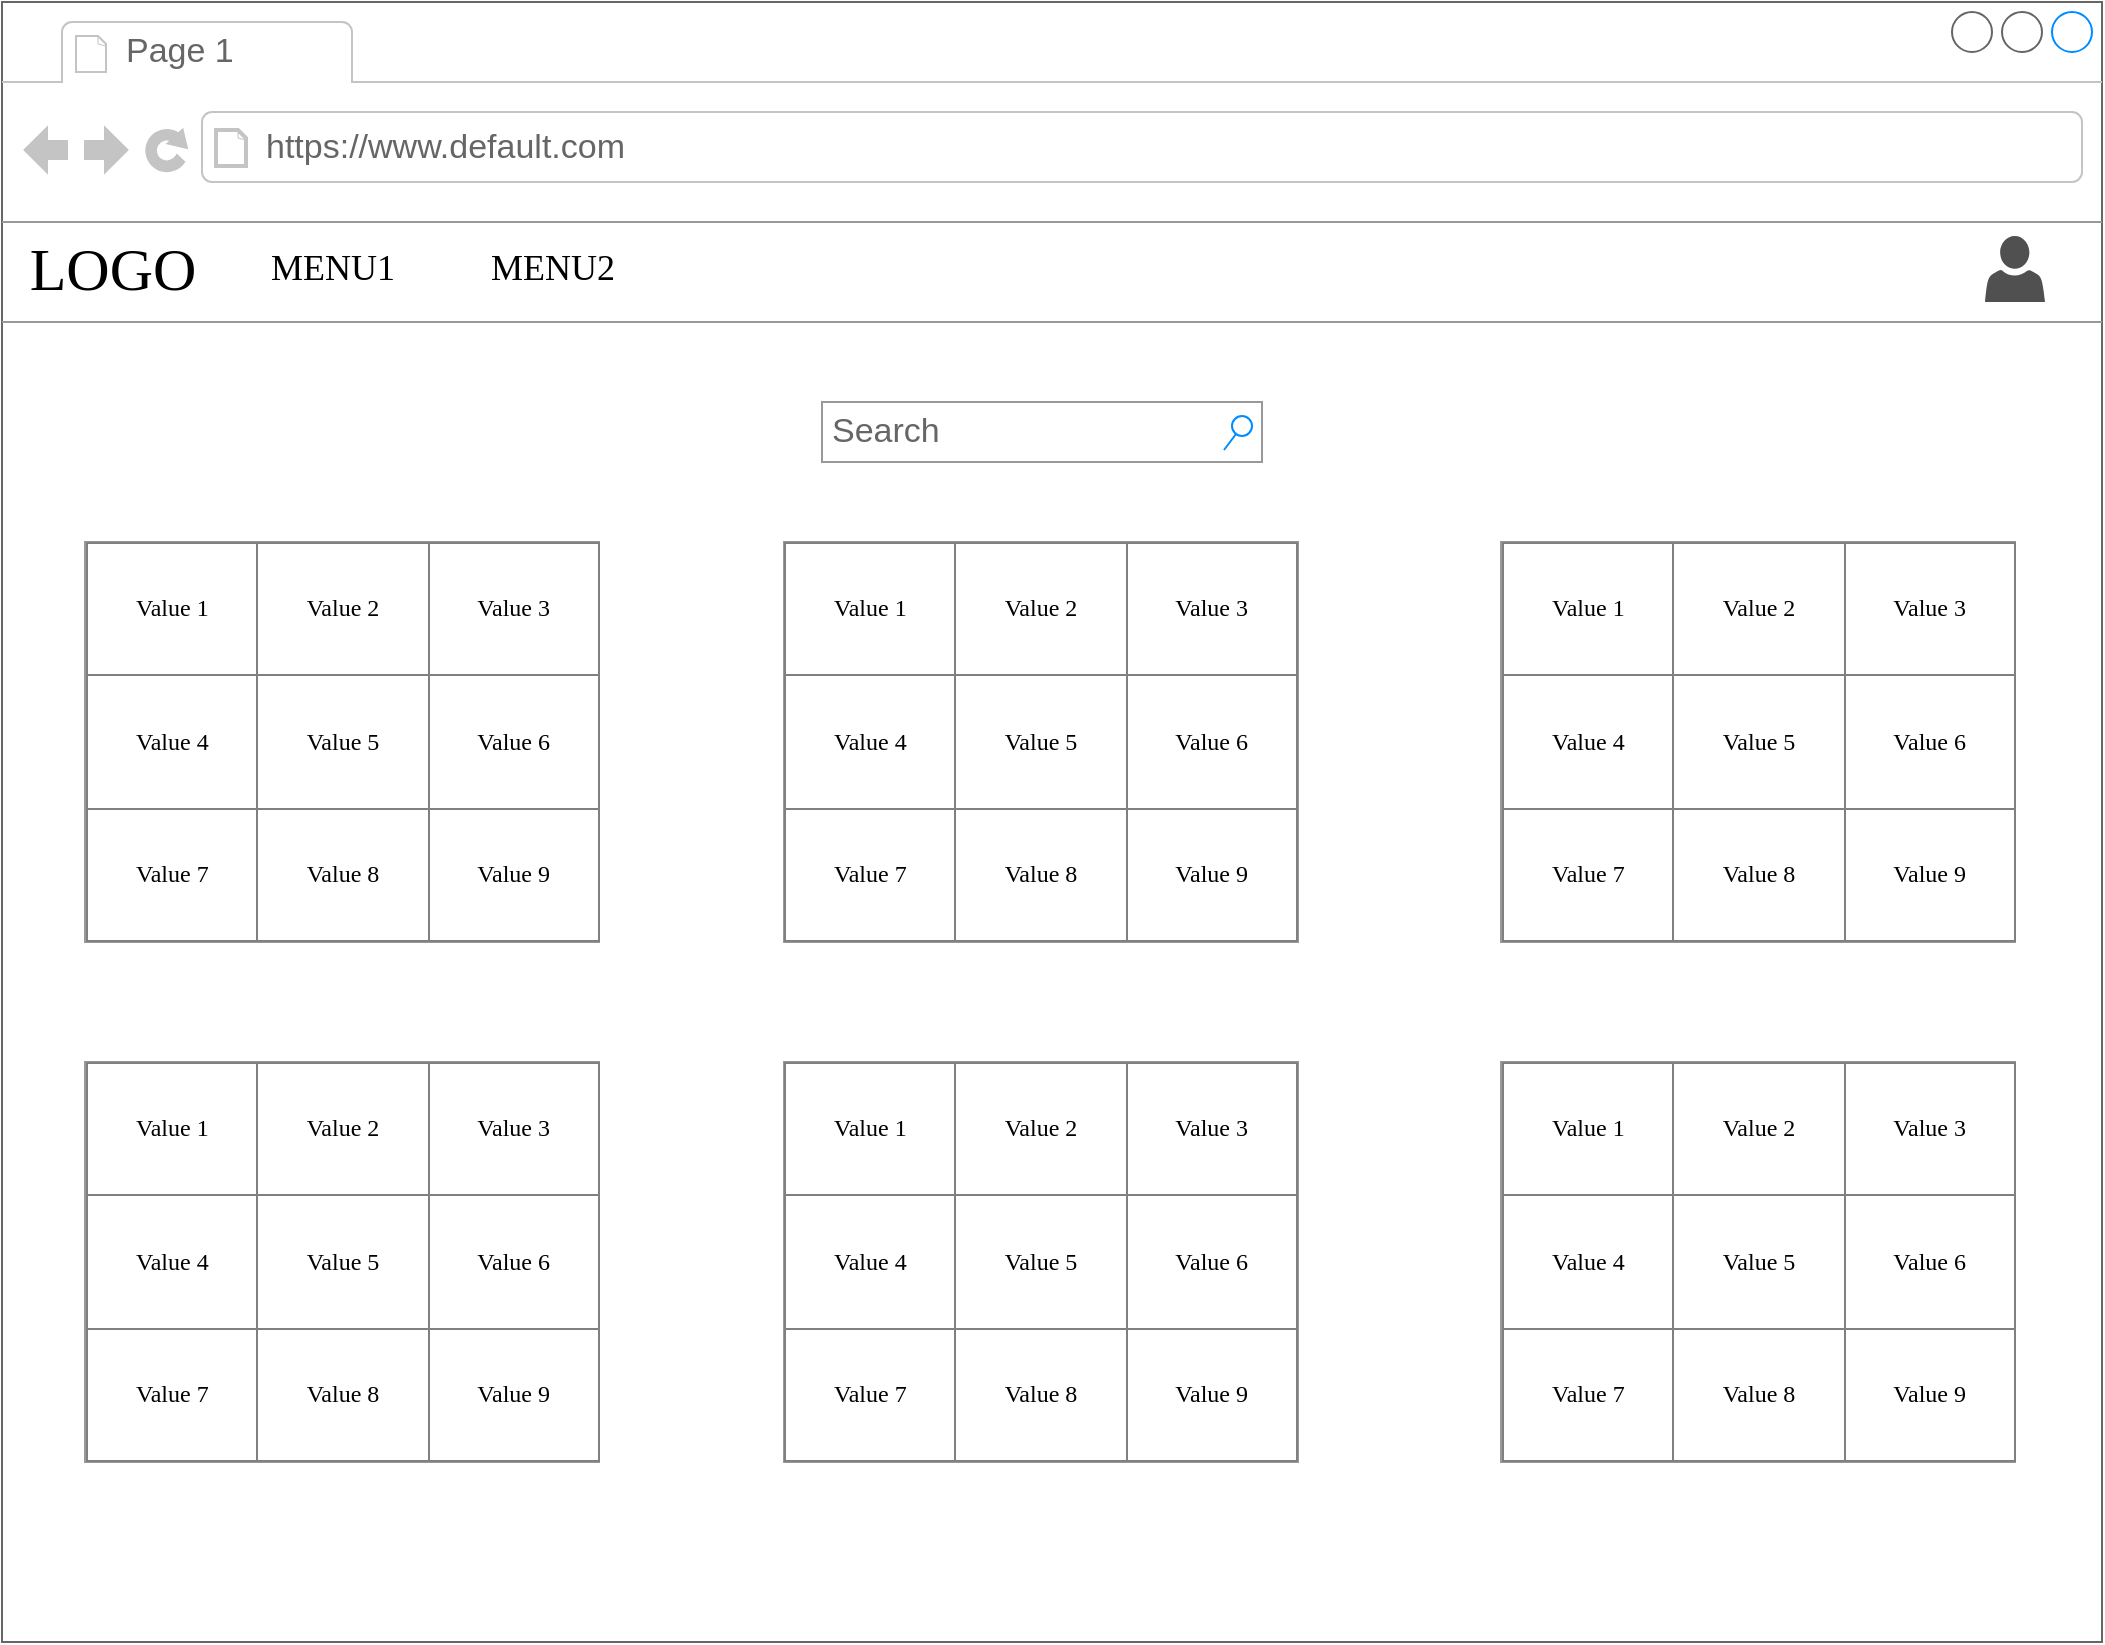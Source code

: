 <mxfile version="12.2.7" type="github" pages="1">
  <diagram name="Page-1" id="2cc2dc42-3aac-f2a9-1cec-7a8b7cbee084">
    <mxGraphModel dx="1408" dy="748" grid="1" gridSize="10" guides="1" tooltips="1" connect="1" arrows="1" fold="1" page="1" pageScale="1" pageWidth="1100" pageHeight="850" background="#ffffff" math="0" shadow="0">
      <root>
        <mxCell id="0"/>
        <mxCell id="1" parent="0"/>
        <mxCell id="7026571954dc6520-1" value="" style="strokeWidth=1;shadow=0;dashed=0;align=center;html=1;shape=mxgraph.mockup.containers.browserWindow;rSize=0;strokeColor=#666666;mainText=,;recursiveResize=0;rounded=0;labelBackgroundColor=none;fontFamily=Verdana;fontSize=12" parent="1" vertex="1">
          <mxGeometry x="30" y="20" width="1050" height="820" as="geometry"/>
        </mxCell>
        <mxCell id="7026571954dc6520-2" value="Page 1" style="strokeWidth=1;shadow=0;dashed=0;align=center;html=1;shape=mxgraph.mockup.containers.anchor;fontSize=17;fontColor=#666666;align=left;" parent="7026571954dc6520-1" vertex="1">
          <mxGeometry x="60" y="12" width="110" height="26" as="geometry"/>
        </mxCell>
        <mxCell id="7026571954dc6520-3" value="https://www.default.com" style="strokeWidth=1;shadow=0;dashed=0;align=center;html=1;shape=mxgraph.mockup.containers.anchor;rSize=0;fontSize=17;fontColor=#666666;align=left;" parent="7026571954dc6520-1" vertex="1">
          <mxGeometry x="130" y="60" width="250" height="26" as="geometry"/>
        </mxCell>
        <mxCell id="7026571954dc6520-14" value="Search" style="strokeWidth=1;shadow=0;dashed=0;align=center;html=1;shape=mxgraph.mockup.forms.searchBox;strokeColor=#999999;mainText=;strokeColor2=#008cff;fontColor=#666666;fontSize=17;align=left;spacingLeft=3;rounded=0;labelBackgroundColor=none;" parent="7026571954dc6520-1" vertex="1">
          <mxGeometry x="410" y="200" width="220" height="30" as="geometry"/>
        </mxCell>
        <mxCell id="7026571954dc6520-15" value="" style="verticalLabelPosition=bottom;shadow=0;dashed=0;align=center;html=1;verticalAlign=top;strokeWidth=1;shape=mxgraph.mockup.markup.line;strokeColor=#999999;rounded=0;labelBackgroundColor=none;fillColor=#ffffff;fontFamily=Verdana;fontSize=12;fontColor=#000000;" parent="7026571954dc6520-1" vertex="1">
          <mxGeometry y="150" width="1050" height="20" as="geometry"/>
        </mxCell>
        <mxCell id="v0dwD4PK1GCNSTOv3Fgv-1" value="" style="verticalLabelPosition=bottom;shadow=0;dashed=0;align=center;html=1;verticalAlign=top;strokeWidth=1;shape=mxgraph.mockup.markup.line;strokeColor=#999999;rounded=0;labelBackgroundColor=none;fillColor=#ffffff;fontFamily=Verdana;fontSize=12;fontColor=#000000;" parent="7026571954dc6520-1" vertex="1">
          <mxGeometry y="100" width="1050" height="20" as="geometry"/>
        </mxCell>
        <mxCell id="v0dwD4PK1GCNSTOv3Fgv-2" value="LOGO" style="text;html=1;points=[];align=center;verticalAlign=middle;spacingTop=-4;fontSize=30;fontFamily=Verdana;fontColor=#000000;" parent="7026571954dc6520-1" vertex="1">
          <mxGeometry y="110" width="110" height="50" as="geometry"/>
        </mxCell>
        <mxCell id="v0dwD4PK1GCNSTOv3Fgv-4" value="MENU2" style="text;html=1;points=[];align=center;verticalAlign=middle;spacingTop=-4;fontSize=18;fontFamily=Verdana;fontColor=#000000;" parent="7026571954dc6520-1" vertex="1">
          <mxGeometry x="220" y="110" width="110" height="50" as="geometry"/>
        </mxCell>
        <mxCell id="v0dwD4PK1GCNSTOv3Fgv-5" value="MENU1" style="text;html=1;points=[];align=center;verticalAlign=middle;spacingTop=-4;fontSize=18;fontFamily=Verdana;fontColor=#000000;" parent="7026571954dc6520-1" vertex="1">
          <mxGeometry x="110" y="110" width="110" height="50" as="geometry"/>
        </mxCell>
        <mxCell id="O_4_1tm-y9Cq93aSi-Ag-8" value="" style="pointerEvents=1;shadow=0;dashed=0;html=1;strokeColor=none;fillColor=#505050;labelPosition=center;verticalLabelPosition=bottom;verticalAlign=top;outlineConnect=0;align=center;shape=mxgraph.office.users.user;" vertex="1" parent="7026571954dc6520-1">
          <mxGeometry x="991.5" y="117" width="30" height="33" as="geometry"/>
        </mxCell>
        <mxCell id="O_4_1tm-y9Cq93aSi-Ag-9" value="&lt;table border=&quot;1&quot; width=&quot;100%&quot; height=&quot;100%&quot; style=&quot;width:100%;height:100%;border-collapse:collapse;&quot;&gt;&lt;tr&gt;&lt;td align=&quot;center&quot;&gt;Value 1&lt;/td&gt;&lt;td align=&quot;center&quot;&gt;Value 2&lt;/td&gt;&lt;td align=&quot;center&quot;&gt;Value 3&lt;/td&gt;&lt;/tr&gt;&lt;tr&gt;&lt;td align=&quot;center&quot;&gt;Value 4&lt;/td&gt;&lt;td align=&quot;center&quot;&gt;Value 5&lt;/td&gt;&lt;td align=&quot;center&quot;&gt;Value 6&lt;/td&gt;&lt;/tr&gt;&lt;tr&gt;&lt;td align=&quot;center&quot;&gt;Value 7&lt;/td&gt;&lt;td align=&quot;center&quot;&gt;Value 8&lt;/td&gt;&lt;td align=&quot;center&quot;&gt;Value 9&lt;/td&gt;&lt;/tr&gt;&lt;/table&gt;" style="text;html=1;strokeColor=#999999;fillColor=#ffffff;overflow=fill;rounded=0;shadow=0;dashed=0;fontFamily=Verdana;align=center;strokeWidth=1;labelBackgroundColor=none;" vertex="1" parent="7026571954dc6520-1">
          <mxGeometry x="41.5" y="270" width="257" height="200" as="geometry"/>
        </mxCell>
        <mxCell id="O_4_1tm-y9Cq93aSi-Ag-11" value="&lt;table border=&quot;1&quot; width=&quot;100%&quot; height=&quot;100%&quot; style=&quot;width:100%;height:100%;border-collapse:collapse;&quot;&gt;&lt;tr&gt;&lt;td align=&quot;center&quot;&gt;Value 1&lt;/td&gt;&lt;td align=&quot;center&quot;&gt;Value 2&lt;/td&gt;&lt;td align=&quot;center&quot;&gt;Value 3&lt;/td&gt;&lt;/tr&gt;&lt;tr&gt;&lt;td align=&quot;center&quot;&gt;Value 4&lt;/td&gt;&lt;td align=&quot;center&quot;&gt;Value 5&lt;/td&gt;&lt;td align=&quot;center&quot;&gt;Value 6&lt;/td&gt;&lt;/tr&gt;&lt;tr&gt;&lt;td align=&quot;center&quot;&gt;Value 7&lt;/td&gt;&lt;td align=&quot;center&quot;&gt;Value 8&lt;/td&gt;&lt;td align=&quot;center&quot;&gt;Value 9&lt;/td&gt;&lt;/tr&gt;&lt;/table&gt;" style="text;html=1;strokeColor=#999999;fillColor=#ffffff;overflow=fill;rounded=0;shadow=0;dashed=0;fontFamily=Verdana;align=center;strokeWidth=1;labelBackgroundColor=none;" vertex="1" parent="7026571954dc6520-1">
          <mxGeometry x="749.5" y="270" width="257" height="200" as="geometry"/>
        </mxCell>
        <mxCell id="O_4_1tm-y9Cq93aSi-Ag-12" value="&lt;table border=&quot;1&quot; width=&quot;100%&quot; height=&quot;100%&quot; style=&quot;width:100%;height:100%;border-collapse:collapse;&quot;&gt;&lt;tr&gt;&lt;td align=&quot;center&quot;&gt;Value 1&lt;/td&gt;&lt;td align=&quot;center&quot;&gt;Value 2&lt;/td&gt;&lt;td align=&quot;center&quot;&gt;Value 3&lt;/td&gt;&lt;/tr&gt;&lt;tr&gt;&lt;td align=&quot;center&quot;&gt;Value 4&lt;/td&gt;&lt;td align=&quot;center&quot;&gt;Value 5&lt;/td&gt;&lt;td align=&quot;center&quot;&gt;Value 6&lt;/td&gt;&lt;/tr&gt;&lt;tr&gt;&lt;td align=&quot;center&quot;&gt;Value 7&lt;/td&gt;&lt;td align=&quot;center&quot;&gt;Value 8&lt;/td&gt;&lt;td align=&quot;center&quot;&gt;Value 9&lt;/td&gt;&lt;/tr&gt;&lt;/table&gt;" style="text;html=1;strokeColor=#999999;fillColor=#ffffff;overflow=fill;rounded=0;shadow=0;dashed=0;fontFamily=Verdana;align=center;strokeWidth=1;labelBackgroundColor=none;" vertex="1" parent="7026571954dc6520-1">
          <mxGeometry x="391" y="270" width="257" height="200" as="geometry"/>
        </mxCell>
        <mxCell id="O_4_1tm-y9Cq93aSi-Ag-13" value="&lt;table border=&quot;1&quot; width=&quot;100%&quot; height=&quot;100%&quot; style=&quot;width:100%;height:100%;border-collapse:collapse;&quot;&gt;&lt;tr&gt;&lt;td align=&quot;center&quot;&gt;Value 1&lt;/td&gt;&lt;td align=&quot;center&quot;&gt;Value 2&lt;/td&gt;&lt;td align=&quot;center&quot;&gt;Value 3&lt;/td&gt;&lt;/tr&gt;&lt;tr&gt;&lt;td align=&quot;center&quot;&gt;Value 4&lt;/td&gt;&lt;td align=&quot;center&quot;&gt;Value 5&lt;/td&gt;&lt;td align=&quot;center&quot;&gt;Value 6&lt;/td&gt;&lt;/tr&gt;&lt;tr&gt;&lt;td align=&quot;center&quot;&gt;Value 7&lt;/td&gt;&lt;td align=&quot;center&quot;&gt;Value 8&lt;/td&gt;&lt;td align=&quot;center&quot;&gt;Value 9&lt;/td&gt;&lt;/tr&gt;&lt;/table&gt;" style="text;html=1;strokeColor=#999999;fillColor=#ffffff;overflow=fill;rounded=0;shadow=0;dashed=0;fontFamily=Verdana;align=center;strokeWidth=1;labelBackgroundColor=none;" vertex="1" parent="7026571954dc6520-1">
          <mxGeometry x="41.5" y="530" width="257" height="200" as="geometry"/>
        </mxCell>
        <mxCell id="O_4_1tm-y9Cq93aSi-Ag-14" value="&lt;table border=&quot;1&quot; width=&quot;100%&quot; height=&quot;100%&quot; style=&quot;width:100%;height:100%;border-collapse:collapse;&quot;&gt;&lt;tr&gt;&lt;td align=&quot;center&quot;&gt;Value 1&lt;/td&gt;&lt;td align=&quot;center&quot;&gt;Value 2&lt;/td&gt;&lt;td align=&quot;center&quot;&gt;Value 3&lt;/td&gt;&lt;/tr&gt;&lt;tr&gt;&lt;td align=&quot;center&quot;&gt;Value 4&lt;/td&gt;&lt;td align=&quot;center&quot;&gt;Value 5&lt;/td&gt;&lt;td align=&quot;center&quot;&gt;Value 6&lt;/td&gt;&lt;/tr&gt;&lt;tr&gt;&lt;td align=&quot;center&quot;&gt;Value 7&lt;/td&gt;&lt;td align=&quot;center&quot;&gt;Value 8&lt;/td&gt;&lt;td align=&quot;center&quot;&gt;Value 9&lt;/td&gt;&lt;/tr&gt;&lt;/table&gt;" style="text;html=1;strokeColor=#999999;fillColor=#ffffff;overflow=fill;rounded=0;shadow=0;dashed=0;fontFamily=Verdana;align=center;strokeWidth=1;labelBackgroundColor=none;" vertex="1" parent="7026571954dc6520-1">
          <mxGeometry x="391" y="530" width="257" height="200" as="geometry"/>
        </mxCell>
        <mxCell id="O_4_1tm-y9Cq93aSi-Ag-15" value="&lt;table border=&quot;1&quot; width=&quot;100%&quot; height=&quot;100%&quot; style=&quot;width:100%;height:100%;border-collapse:collapse;&quot;&gt;&lt;tr&gt;&lt;td align=&quot;center&quot;&gt;Value 1&lt;/td&gt;&lt;td align=&quot;center&quot;&gt;Value 2&lt;/td&gt;&lt;td align=&quot;center&quot;&gt;Value 3&lt;/td&gt;&lt;/tr&gt;&lt;tr&gt;&lt;td align=&quot;center&quot;&gt;Value 4&lt;/td&gt;&lt;td align=&quot;center&quot;&gt;Value 5&lt;/td&gt;&lt;td align=&quot;center&quot;&gt;Value 6&lt;/td&gt;&lt;/tr&gt;&lt;tr&gt;&lt;td align=&quot;center&quot;&gt;Value 7&lt;/td&gt;&lt;td align=&quot;center&quot;&gt;Value 8&lt;/td&gt;&lt;td align=&quot;center&quot;&gt;Value 9&lt;/td&gt;&lt;/tr&gt;&lt;/table&gt;" style="text;html=1;strokeColor=#999999;fillColor=#ffffff;overflow=fill;rounded=0;shadow=0;dashed=0;fontFamily=Verdana;align=center;strokeWidth=1;labelBackgroundColor=none;" vertex="1" parent="7026571954dc6520-1">
          <mxGeometry x="749.5" y="530" width="257" height="200" as="geometry"/>
        </mxCell>
      </root>
    </mxGraphModel>
  </diagram>
</mxfile>
